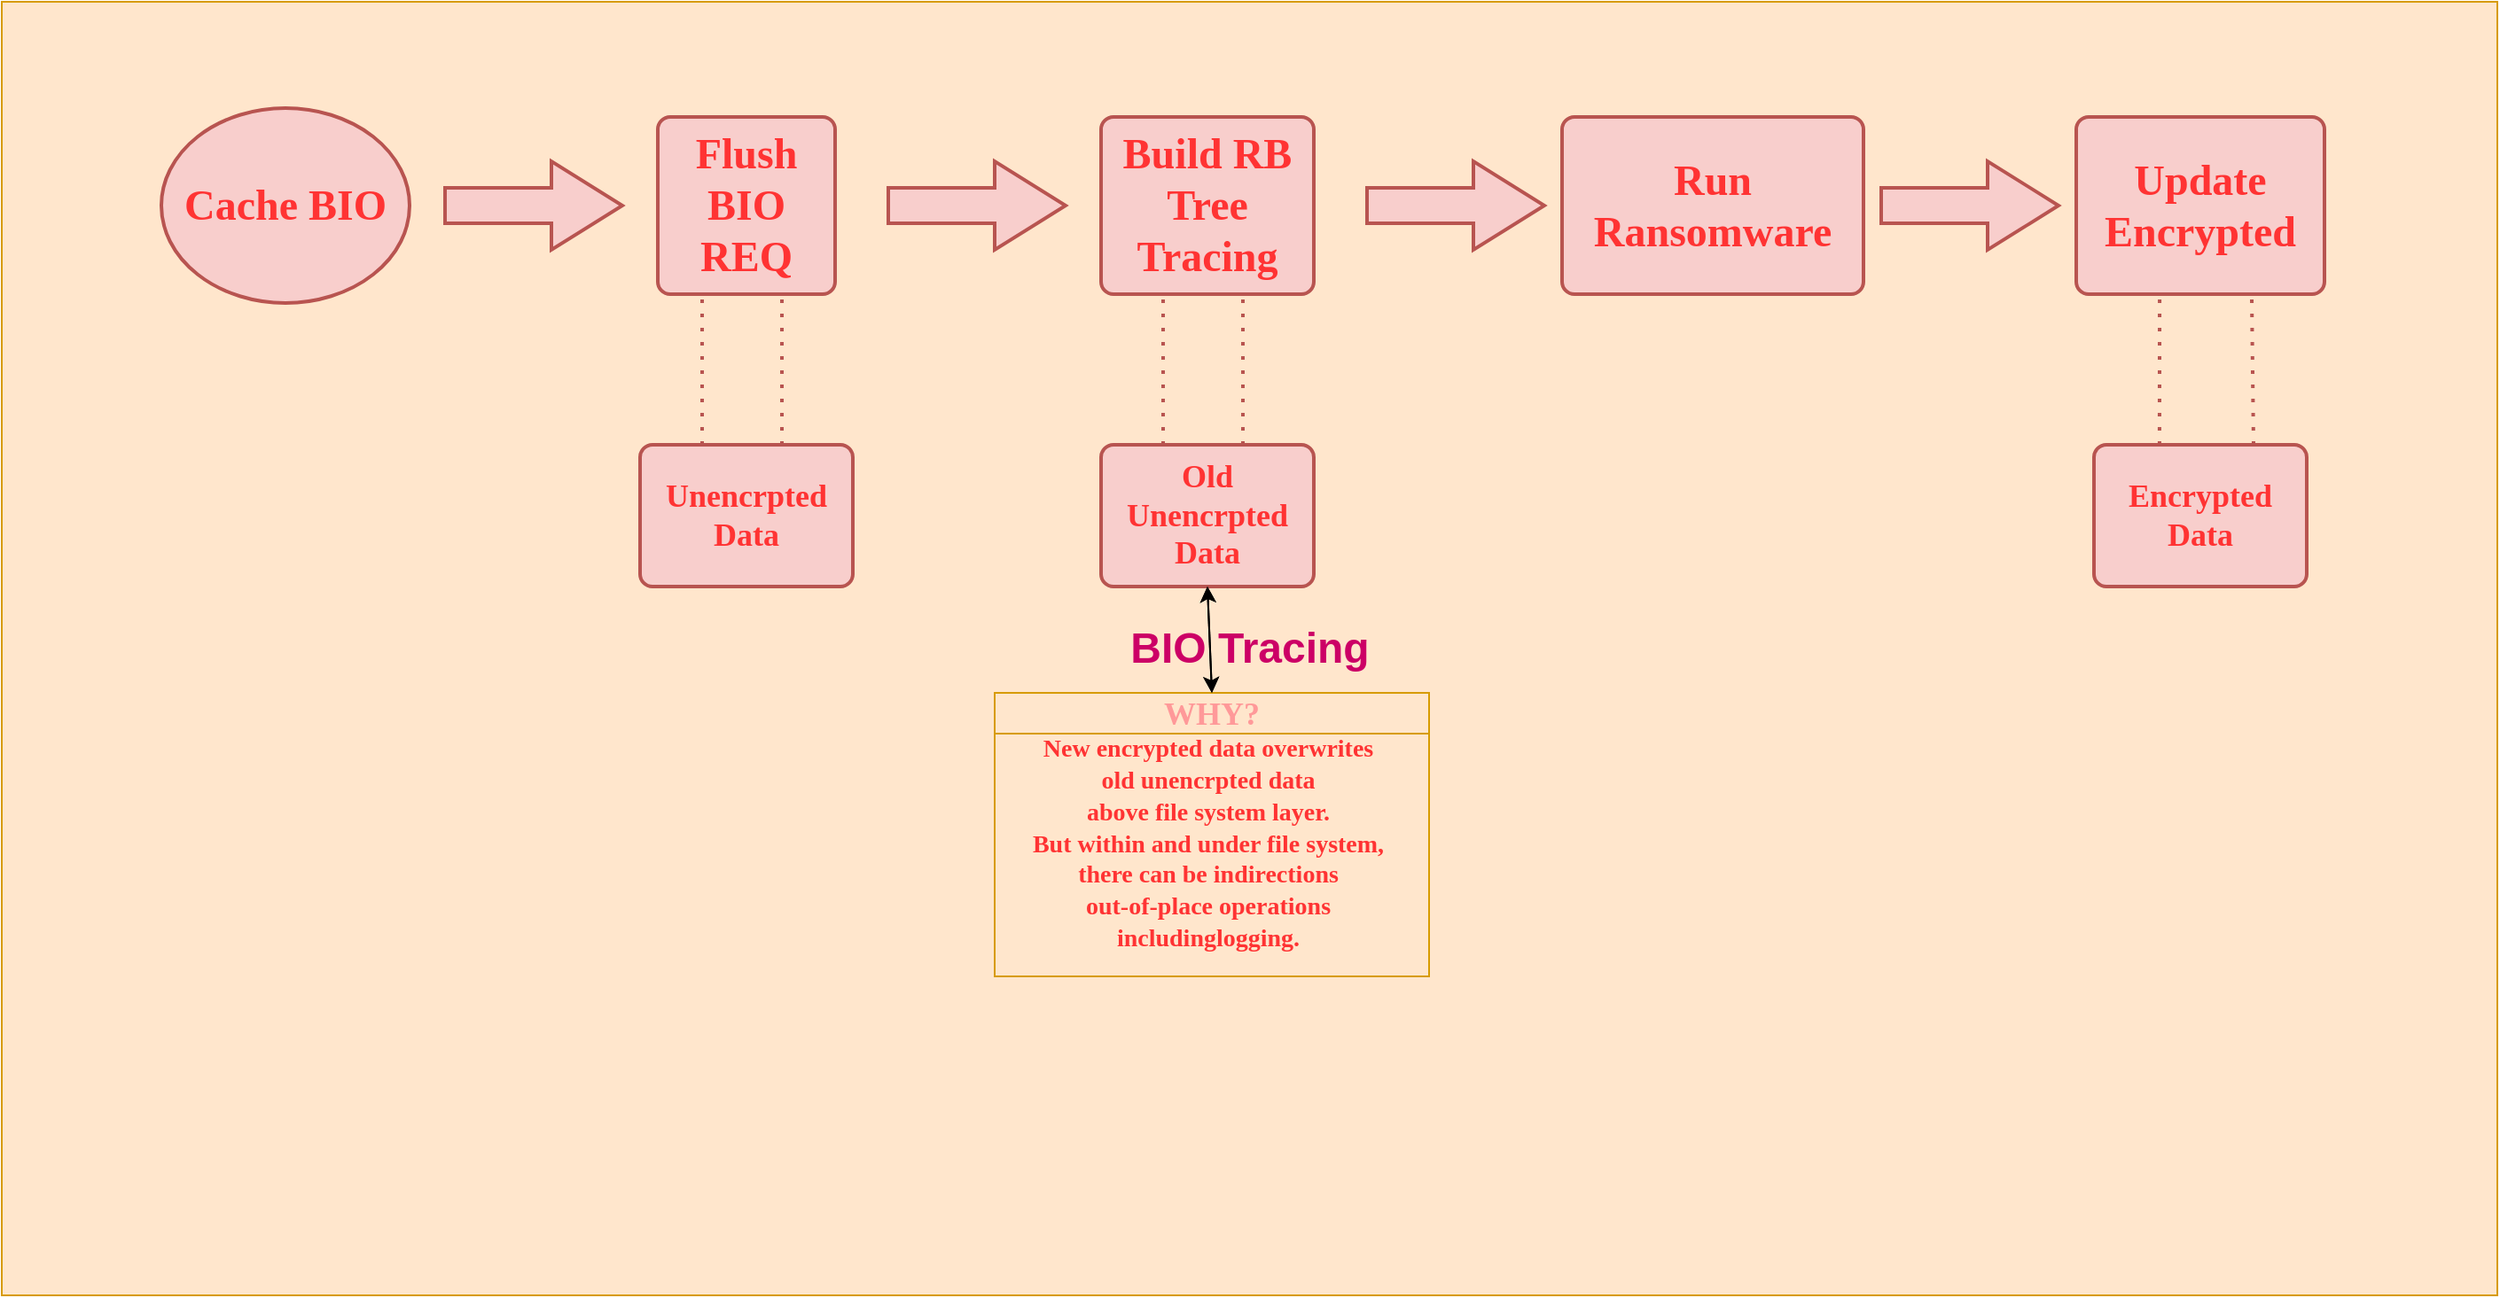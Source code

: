 <mxfile version="21.3.2" type="github">
  <diagram name="Page-1" id="6T7OruHqmSYt6A5lK9AP">
    <mxGraphModel dx="2537" dy="899" grid="1" gridSize="10" guides="1" tooltips="1" connect="1" arrows="1" fold="1" page="1" pageScale="1" pageWidth="850" pageHeight="1100" math="0" shadow="0">
      <root>
        <mxCell id="0" />
        <mxCell id="1" parent="0" />
        <mxCell id="mhJS_L6Hgbh3yoCT0m0P-19" value="&lt;h1&gt;&lt;font color=&quot;#cc0066&quot;&gt;BIO Tracing&lt;/font&gt;&lt;/h1&gt;" style="rounded=0;whiteSpace=wrap;html=1;fillColor=#ffe6cc;strokeColor=#d79b00;" parent="1" vertex="1">
          <mxGeometry x="-50" y="280" width="1407.5" height="730" as="geometry" />
        </mxCell>
        <mxCell id="mhJS_L6Hgbh3yoCT0m0P-4" value="&lt;h1&gt;&lt;font color=&quot;#ff3333&quot; face=&quot;Georgia&quot;&gt;Cache BIO&lt;/font&gt;&lt;/h1&gt;" style="strokeWidth=2;html=1;shape=mxgraph.flowchart.start_1;whiteSpace=wrap;fillColor=#f8cecc;strokeColor=#b85450;" parent="1" vertex="1">
          <mxGeometry x="40" y="340" width="140" height="110" as="geometry" />
        </mxCell>
        <mxCell id="mhJS_L6Hgbh3yoCT0m0P-5" value="" style="verticalLabelPosition=bottom;verticalAlign=top;html=1;strokeWidth=2;shape=mxgraph.arrows2.arrow;dy=0.6;dx=40;notch=0;fillColor=#f8cecc;strokeColor=#b85450;" parent="1" vertex="1">
          <mxGeometry x="200" y="370" width="100" height="50" as="geometry" />
        </mxCell>
        <mxCell id="mhJS_L6Hgbh3yoCT0m0P-6" value="&lt;h1&gt;&lt;font color=&quot;#ff3333&quot; face=&quot;Georgia&quot;&gt;Flush BIO REQ&lt;/font&gt;&lt;/h1&gt;" style="rounded=1;whiteSpace=wrap;html=1;absoluteArcSize=1;arcSize=14;strokeWidth=2;fillColor=#f8cecc;strokeColor=#b85450;" parent="1" vertex="1">
          <mxGeometry x="320" y="345" width="100" height="100" as="geometry" />
        </mxCell>
        <mxCell id="mhJS_L6Hgbh3yoCT0m0P-8" value="" style="endArrow=none;dashed=1;html=1;dashPattern=1 3;strokeWidth=2;rounded=0;entryX=0.25;entryY=1;entryDx=0;entryDy=0;fillColor=#f8cecc;strokeColor=#b85450;" parent="1" target="mhJS_L6Hgbh3yoCT0m0P-6" edge="1">
          <mxGeometry width="50" height="50" relative="1" as="geometry">
            <mxPoint x="345" y="530" as="sourcePoint" />
            <mxPoint x="340" y="490" as="targetPoint" />
          </mxGeometry>
        </mxCell>
        <mxCell id="mhJS_L6Hgbh3yoCT0m0P-9" value="" style="endArrow=none;dashed=1;html=1;dashPattern=1 3;strokeWidth=2;rounded=0;entryX=0.25;entryY=1;entryDx=0;entryDy=0;fillColor=#f8cecc;strokeColor=#b85450;" parent="1" edge="1">
          <mxGeometry width="50" height="50" relative="1" as="geometry">
            <mxPoint x="390" y="530" as="sourcePoint" />
            <mxPoint x="390" y="445" as="targetPoint" />
          </mxGeometry>
        </mxCell>
        <mxCell id="mhJS_L6Hgbh3yoCT0m0P-10" value="&lt;h2&gt;&lt;font color=&quot;#ff3333&quot; face=&quot;Georgia&quot;&gt;Unencrpted Data&lt;/font&gt;&lt;/h2&gt;" style="rounded=1;whiteSpace=wrap;html=1;absoluteArcSize=1;arcSize=14;strokeWidth=2;fillColor=#f8cecc;strokeColor=#b85450;" parent="1" vertex="1">
          <mxGeometry x="310" y="530" width="120" height="80" as="geometry" />
        </mxCell>
        <mxCell id="mhJS_L6Hgbh3yoCT0m0P-11" value="" style="verticalLabelPosition=bottom;verticalAlign=top;html=1;strokeWidth=2;shape=mxgraph.arrows2.arrow;dy=0.6;dx=40;notch=0;fillColor=#f8cecc;strokeColor=#b85450;" parent="1" vertex="1">
          <mxGeometry x="450" y="370" width="100" height="50" as="geometry" />
        </mxCell>
        <mxCell id="mhJS_L6Hgbh3yoCT0m0P-12" value="&lt;h1&gt;&lt;font color=&quot;#ff3333&quot; face=&quot;Georgia&quot;&gt;Build RB Tree Tracing&lt;/font&gt;&lt;/h1&gt;" style="rounded=1;whiteSpace=wrap;html=1;absoluteArcSize=1;arcSize=14;strokeWidth=2;fillColor=#f8cecc;strokeColor=#b85450;" parent="1" vertex="1">
          <mxGeometry x="570" y="345" width="120" height="100" as="geometry" />
        </mxCell>
        <mxCell id="mhJS_L6Hgbh3yoCT0m0P-13" value="" style="endArrow=none;dashed=1;html=1;dashPattern=1 3;strokeWidth=2;rounded=0;entryX=0.25;entryY=1;entryDx=0;entryDy=0;fillColor=#f8cecc;strokeColor=#b85450;" parent="1" edge="1">
          <mxGeometry width="50" height="50" relative="1" as="geometry">
            <mxPoint x="605" y="530" as="sourcePoint" />
            <mxPoint x="605" y="445" as="targetPoint" />
          </mxGeometry>
        </mxCell>
        <mxCell id="mhJS_L6Hgbh3yoCT0m0P-14" value="" style="endArrow=none;dashed=1;html=1;dashPattern=1 3;strokeWidth=2;rounded=0;entryX=0.25;entryY=1;entryDx=0;entryDy=0;fillColor=#f8cecc;strokeColor=#b85450;" parent="1" edge="1">
          <mxGeometry width="50" height="50" relative="1" as="geometry">
            <mxPoint x="650" y="530" as="sourcePoint" />
            <mxPoint x="650" y="445" as="targetPoint" />
          </mxGeometry>
        </mxCell>
        <mxCell id="mhJS_L6Hgbh3yoCT0m0P-15" value="&lt;h2&gt;&lt;font color=&quot;#ff3333&quot; face=&quot;Georgia&quot;&gt;Old Unencrpted Data&lt;/font&gt;&lt;/h2&gt;" style="rounded=1;whiteSpace=wrap;html=1;absoluteArcSize=1;arcSize=14;strokeWidth=2;fillColor=#f8cecc;strokeColor=#b85450;" parent="1" vertex="1">
          <mxGeometry x="570" y="530" width="120" height="80" as="geometry" />
        </mxCell>
        <mxCell id="mhJS_L6Hgbh3yoCT0m0P-16" value="&lt;h2&gt;&lt;font color=&quot;#ff9999&quot; face=&quot;Georgia&quot;&gt;WHY?&lt;/font&gt;&lt;/h2&gt;" style="swimlane;whiteSpace=wrap;html=1;fillColor=#ffe6cc;strokeColor=#d79b00;" parent="1" vertex="1">
          <mxGeometry x="510" y="670" width="245" height="160" as="geometry" />
        </mxCell>
        <mxCell id="mhJS_L6Hgbh3yoCT0m0P-18" value="&lt;font style=&quot;font-size: 14px;&quot;&gt;&lt;font color=&quot;#ff3333&quot; face=&quot;Comic Sans MS&quot;&gt;&lt;b&gt;New encrypted data overwrites &lt;br&gt;old unencrpted data &lt;br&gt;above file system layer.&lt;br&gt;But within and under file system, &lt;br&gt;there can be indirections &lt;br&gt;out-of-place operations &lt;br&gt;includinglogging.&lt;/b&gt;&lt;/font&gt;&lt;br&gt;&lt;/font&gt;" style="text;html=1;align=center;verticalAlign=middle;resizable=0;points=[];autosize=1;strokeColor=none;fillColor=none;" parent="mhJS_L6Hgbh3yoCT0m0P-16" vertex="1">
          <mxGeometry x="-5" y="20" width="250" height="130" as="geometry" />
        </mxCell>
        <mxCell id="mhJS_L6Hgbh3yoCT0m0P-17" value="" style="endArrow=classic;startArrow=classic;html=1;rounded=0;entryX=0.5;entryY=1;entryDx=0;entryDy=0;exitX=0.5;exitY=0;exitDx=0;exitDy=0;" parent="1" source="mhJS_L6Hgbh3yoCT0m0P-16" target="mhJS_L6Hgbh3yoCT0m0P-15" edge="1">
          <mxGeometry width="50" height="50" relative="1" as="geometry">
            <mxPoint x="600" y="670" as="sourcePoint" />
            <mxPoint x="650" y="620" as="targetPoint" />
          </mxGeometry>
        </mxCell>
        <mxCell id="mhJS_L6Hgbh3yoCT0m0P-20" value="" style="verticalLabelPosition=bottom;verticalAlign=top;html=1;strokeWidth=2;shape=mxgraph.arrows2.arrow;dy=0.6;dx=40;notch=0;fillColor=#f8cecc;strokeColor=#b85450;" parent="1" vertex="1">
          <mxGeometry x="720" y="370" width="100" height="50" as="geometry" />
        </mxCell>
        <mxCell id="mhJS_L6Hgbh3yoCT0m0P-21" value="&lt;h1&gt;&lt;font color=&quot;#ff3333&quot; face=&quot;Georgia&quot;&gt;Run Ransomware&lt;/font&gt;&lt;/h1&gt;" style="rounded=1;whiteSpace=wrap;html=1;absoluteArcSize=1;arcSize=14;strokeWidth=2;fillColor=#f8cecc;strokeColor=#b85450;" parent="1" vertex="1">
          <mxGeometry x="830" y="345" width="170" height="100" as="geometry" />
        </mxCell>
        <mxCell id="mhJS_L6Hgbh3yoCT0m0P-25" value="&lt;h1&gt;&lt;font color=&quot;#ff3333&quot; face=&quot;Georgia&quot;&gt;Update Encrypted&lt;/font&gt;&lt;/h1&gt;" style="rounded=1;whiteSpace=wrap;html=1;absoluteArcSize=1;arcSize=14;strokeWidth=2;fillColor=#f8cecc;strokeColor=#b85450;" parent="1" vertex="1">
          <mxGeometry x="1120" y="345" width="140" height="100" as="geometry" />
        </mxCell>
        <mxCell id="mhJS_L6Hgbh3yoCT0m0P-26" value="" style="endArrow=none;dashed=1;html=1;dashPattern=1 3;strokeWidth=2;rounded=0;fillColor=#f8cecc;strokeColor=#b85450;exitX=0.308;exitY=0;exitDx=0;exitDy=0;exitPerimeter=0;entryX=0.336;entryY=1;entryDx=0;entryDy=0;entryPerimeter=0;" parent="1" source="mhJS_L6Hgbh3yoCT0m0P-28" target="mhJS_L6Hgbh3yoCT0m0P-25" edge="1">
          <mxGeometry width="50" height="50" relative="1" as="geometry">
            <mxPoint x="1155" y="530" as="sourcePoint" />
            <mxPoint x="1167" y="450" as="targetPoint" />
          </mxGeometry>
        </mxCell>
        <mxCell id="mhJS_L6Hgbh3yoCT0m0P-27" value="" style="endArrow=none;dashed=1;html=1;dashPattern=1 3;strokeWidth=2;rounded=0;fillColor=#f8cecc;strokeColor=#b85450;exitX=0.75;exitY=0;exitDx=0;exitDy=0;entryX=0.707;entryY=1.01;entryDx=0;entryDy=0;entryPerimeter=0;" parent="1" source="mhJS_L6Hgbh3yoCT0m0P-28" target="mhJS_L6Hgbh3yoCT0m0P-25" edge="1">
          <mxGeometry width="50" height="50" relative="1" as="geometry">
            <mxPoint x="1200" y="530" as="sourcePoint" />
            <mxPoint x="1220" y="450" as="targetPoint" />
          </mxGeometry>
        </mxCell>
        <mxCell id="mhJS_L6Hgbh3yoCT0m0P-28" value="&lt;h2&gt;&lt;font color=&quot;#ff3333&quot; face=&quot;Georgia&quot;&gt;Encrypted Data&lt;/font&gt;&lt;/h2&gt;" style="rounded=1;whiteSpace=wrap;html=1;absoluteArcSize=1;arcSize=14;strokeWidth=2;fillColor=#f8cecc;strokeColor=#b85450;" parent="1" vertex="1">
          <mxGeometry x="1130" y="530" width="120" height="80" as="geometry" />
        </mxCell>
        <mxCell id="mhJS_L6Hgbh3yoCT0m0P-29" value="" style="verticalLabelPosition=bottom;verticalAlign=top;html=1;strokeWidth=2;shape=mxgraph.arrows2.arrow;dy=0.6;dx=40;notch=0;fillColor=#f8cecc;strokeColor=#b85450;" parent="1" vertex="1">
          <mxGeometry x="1010" y="370" width="100" height="50" as="geometry" />
        </mxCell>
        <mxCell id="lzHsYSTnKpc4wNTuESOI-1" value="" style="endArrow=classic;startArrow=classic;html=1;rounded=0;entryX=0.5;entryY=1;entryDx=0;entryDy=0;exitX=0.5;exitY=0;exitDx=0;exitDy=0;strokeColor=#000000;" edge="1" parent="1" source="mhJS_L6Hgbh3yoCT0m0P-16" target="mhJS_L6Hgbh3yoCT0m0P-15">
          <mxGeometry width="50" height="50" relative="1" as="geometry">
            <mxPoint x="520" y="670" as="sourcePoint" />
            <mxPoint x="570" y="620" as="targetPoint" />
          </mxGeometry>
        </mxCell>
      </root>
    </mxGraphModel>
  </diagram>
</mxfile>
